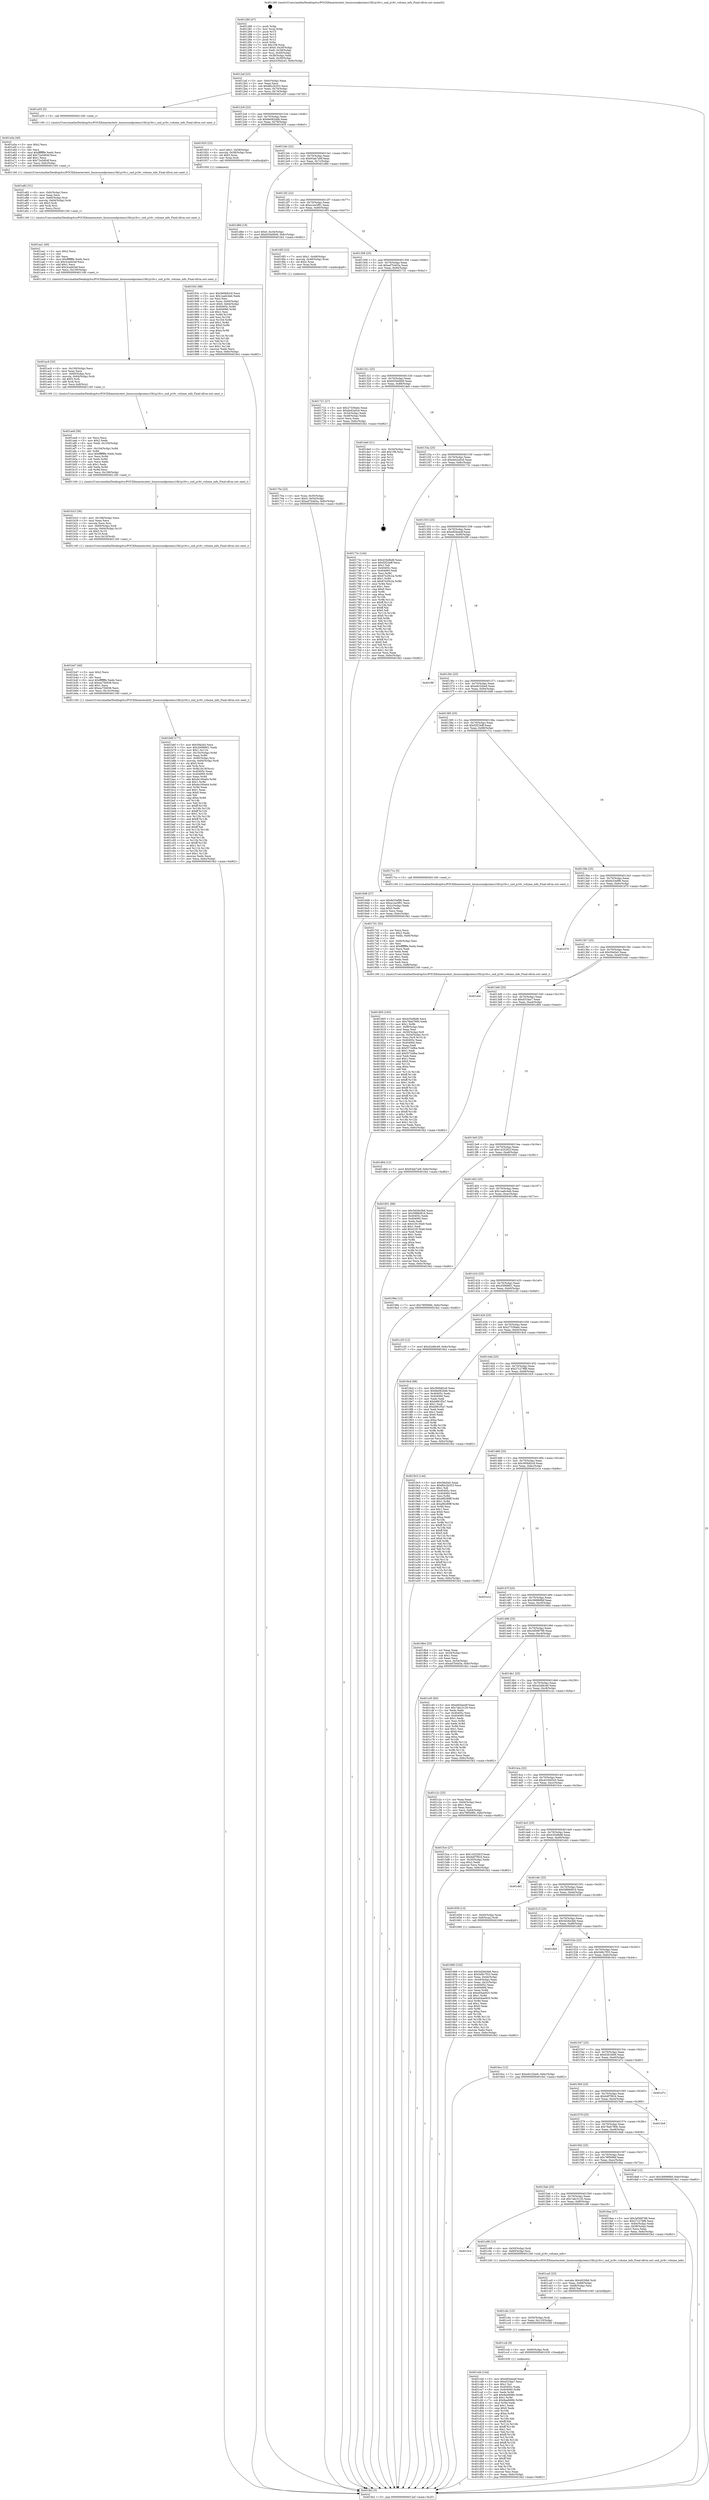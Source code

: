 digraph "0x401280" {
  label = "0x401280 (/mnt/c/Users/mathe/Desktop/tcc/POCII/binaries/extr_linuxsoundpciemu10k1p16v.c_snd_p16v_volume_info_Final-ollvm.out::main(0))"
  labelloc = "t"
  node[shape=record]

  Entry [label="",width=0.3,height=0.3,shape=circle,fillcolor=black,style=filled]
  "0x4012af" [label="{
     0x4012af [23]\l
     | [instrs]\l
     &nbsp;&nbsp;0x4012af \<+3\>: mov -0x6c(%rbp),%eax\l
     &nbsp;&nbsp;0x4012b2 \<+2\>: mov %eax,%ecx\l
     &nbsp;&nbsp;0x4012b4 \<+6\>: sub $0x80c2b353,%ecx\l
     &nbsp;&nbsp;0x4012ba \<+3\>: mov %eax,-0x70(%rbp)\l
     &nbsp;&nbsp;0x4012bd \<+3\>: mov %ecx,-0x74(%rbp)\l
     &nbsp;&nbsp;0x4012c0 \<+6\>: je 0000000000401a55 \<main+0x7d5\>\l
  }"]
  "0x401a55" [label="{
     0x401a55 [5]\l
     | [instrs]\l
     &nbsp;&nbsp;0x401a55 \<+5\>: call 0000000000401160 \<next_i\>\l
     | [calls]\l
     &nbsp;&nbsp;0x401160 \{1\} (/mnt/c/Users/mathe/Desktop/tcc/POCII/binaries/extr_linuxsoundpciemu10k1p16v.c_snd_p16v_volume_info_Final-ollvm.out::next_i)\l
  }"]
  "0x4012c6" [label="{
     0x4012c6 [22]\l
     | [instrs]\l
     &nbsp;&nbsp;0x4012c6 \<+5\>: jmp 00000000004012cb \<main+0x4b\>\l
     &nbsp;&nbsp;0x4012cb \<+3\>: mov -0x70(%rbp),%eax\l
     &nbsp;&nbsp;0x4012ce \<+5\>: sub $0x8e082ddb,%eax\l
     &nbsp;&nbsp;0x4012d3 \<+3\>: mov %eax,-0x78(%rbp)\l
     &nbsp;&nbsp;0x4012d6 \<+6\>: je 0000000000401925 \<main+0x6a5\>\l
  }"]
  Exit [label="",width=0.3,height=0.3,shape=circle,fillcolor=black,style=filled,peripheries=2]
  "0x401925" [label="{
     0x401925 [23]\l
     | [instrs]\l
     &nbsp;&nbsp;0x401925 \<+7\>: movl $0x1,-0x58(%rbp)\l
     &nbsp;&nbsp;0x40192c \<+4\>: movslq -0x58(%rbp),%rax\l
     &nbsp;&nbsp;0x401930 \<+4\>: shl $0x5,%rax\l
     &nbsp;&nbsp;0x401934 \<+3\>: mov %rax,%rdi\l
     &nbsp;&nbsp;0x401937 \<+5\>: call 0000000000401050 \<malloc@plt\>\l
     | [calls]\l
     &nbsp;&nbsp;0x401050 \{1\} (unknown)\l
  }"]
  "0x4012dc" [label="{
     0x4012dc [22]\l
     | [instrs]\l
     &nbsp;&nbsp;0x4012dc \<+5\>: jmp 00000000004012e1 \<main+0x61\>\l
     &nbsp;&nbsp;0x4012e1 \<+3\>: mov -0x70(%rbp),%eax\l
     &nbsp;&nbsp;0x4012e4 \<+5\>: sub $0x93ab7a0f,%eax\l
     &nbsp;&nbsp;0x4012e9 \<+3\>: mov %eax,-0x7c(%rbp)\l
     &nbsp;&nbsp;0x4012ec \<+6\>: je 0000000000401d8d \<main+0xb0d\>\l
  }"]
  "0x401cd4" [label="{
     0x401cd4 [144]\l
     | [instrs]\l
     &nbsp;&nbsp;0x401cd4 \<+5\>: mov $0xe82beedf,%eax\l
     &nbsp;&nbsp;0x401cd9 \<+5\>: mov $0xd31faa7,%esi\l
     &nbsp;&nbsp;0x401cde \<+2\>: mov $0x1,%cl\l
     &nbsp;&nbsp;0x401ce0 \<+7\>: mov 0x40405c,%edx\l
     &nbsp;&nbsp;0x401ce7 \<+8\>: mov 0x404060,%r8d\l
     &nbsp;&nbsp;0x401cef \<+3\>: mov %edx,%r9d\l
     &nbsp;&nbsp;0x401cf2 \<+7\>: add $0x8ee668fc,%r9d\l
     &nbsp;&nbsp;0x401cf9 \<+4\>: sub $0x1,%r9d\l
     &nbsp;&nbsp;0x401cfd \<+7\>: sub $0x8ee668fc,%r9d\l
     &nbsp;&nbsp;0x401d04 \<+4\>: imul %r9d,%edx\l
     &nbsp;&nbsp;0x401d08 \<+3\>: and $0x1,%edx\l
     &nbsp;&nbsp;0x401d0b \<+3\>: cmp $0x0,%edx\l
     &nbsp;&nbsp;0x401d0e \<+4\>: sete %r10b\l
     &nbsp;&nbsp;0x401d12 \<+4\>: cmp $0xa,%r8d\l
     &nbsp;&nbsp;0x401d16 \<+4\>: setl %r11b\l
     &nbsp;&nbsp;0x401d1a \<+3\>: mov %r10b,%bl\l
     &nbsp;&nbsp;0x401d1d \<+3\>: xor $0xff,%bl\l
     &nbsp;&nbsp;0x401d20 \<+3\>: mov %r11b,%r14b\l
     &nbsp;&nbsp;0x401d23 \<+4\>: xor $0xff,%r14b\l
     &nbsp;&nbsp;0x401d27 \<+3\>: xor $0x1,%cl\l
     &nbsp;&nbsp;0x401d2a \<+3\>: mov %bl,%r15b\l
     &nbsp;&nbsp;0x401d2d \<+4\>: and $0xff,%r15b\l
     &nbsp;&nbsp;0x401d31 \<+3\>: and %cl,%r10b\l
     &nbsp;&nbsp;0x401d34 \<+3\>: mov %r14b,%r12b\l
     &nbsp;&nbsp;0x401d37 \<+4\>: and $0xff,%r12b\l
     &nbsp;&nbsp;0x401d3b \<+3\>: and %cl,%r11b\l
     &nbsp;&nbsp;0x401d3e \<+3\>: or %r10b,%r15b\l
     &nbsp;&nbsp;0x401d41 \<+3\>: or %r11b,%r12b\l
     &nbsp;&nbsp;0x401d44 \<+3\>: xor %r12b,%r15b\l
     &nbsp;&nbsp;0x401d47 \<+3\>: or %r14b,%bl\l
     &nbsp;&nbsp;0x401d4a \<+3\>: xor $0xff,%bl\l
     &nbsp;&nbsp;0x401d4d \<+3\>: or $0x1,%cl\l
     &nbsp;&nbsp;0x401d50 \<+2\>: and %cl,%bl\l
     &nbsp;&nbsp;0x401d52 \<+3\>: or %bl,%r15b\l
     &nbsp;&nbsp;0x401d55 \<+4\>: test $0x1,%r15b\l
     &nbsp;&nbsp;0x401d59 \<+3\>: cmovne %esi,%eax\l
     &nbsp;&nbsp;0x401d5c \<+3\>: mov %eax,-0x6c(%rbp)\l
     &nbsp;&nbsp;0x401d5f \<+5\>: jmp 0000000000401fe2 \<main+0xd62\>\l
  }"]
  "0x401d8d" [label="{
     0x401d8d [19]\l
     | [instrs]\l
     &nbsp;&nbsp;0x401d8d \<+7\>: movl $0x0,-0x34(%rbp)\l
     &nbsp;&nbsp;0x401d94 \<+7\>: movl $0xb55b0849,-0x6c(%rbp)\l
     &nbsp;&nbsp;0x401d9b \<+5\>: jmp 0000000000401fe2 \<main+0xd62\>\l
  }"]
  "0x4012f2" [label="{
     0x4012f2 [22]\l
     | [instrs]\l
     &nbsp;&nbsp;0x4012f2 \<+5\>: jmp 00000000004012f7 \<main+0x77\>\l
     &nbsp;&nbsp;0x4012f7 \<+3\>: mov -0x70(%rbp),%eax\l
     &nbsp;&nbsp;0x4012fa \<+5\>: sub $0xa1ee3f91,%eax\l
     &nbsp;&nbsp;0x4012ff \<+3\>: mov %eax,-0x80(%rbp)\l
     &nbsp;&nbsp;0x401302 \<+6\>: je 00000000004016f3 \<main+0x473\>\l
  }"]
  "0x401ccb" [label="{
     0x401ccb [9]\l
     | [instrs]\l
     &nbsp;&nbsp;0x401ccb \<+4\>: mov -0x60(%rbp),%rdi\l
     &nbsp;&nbsp;0x401ccf \<+5\>: call 0000000000401030 \<free@plt\>\l
     | [calls]\l
     &nbsp;&nbsp;0x401030 \{1\} (unknown)\l
  }"]
  "0x4016f3" [label="{
     0x4016f3 [23]\l
     | [instrs]\l
     &nbsp;&nbsp;0x4016f3 \<+7\>: movl $0x1,-0x48(%rbp)\l
     &nbsp;&nbsp;0x4016fa \<+4\>: movslq -0x48(%rbp),%rax\l
     &nbsp;&nbsp;0x4016fe \<+4\>: shl $0x2,%rax\l
     &nbsp;&nbsp;0x401702 \<+3\>: mov %rax,%rdi\l
     &nbsp;&nbsp;0x401705 \<+5\>: call 0000000000401050 \<malloc@plt\>\l
     | [calls]\l
     &nbsp;&nbsp;0x401050 \{1\} (unknown)\l
  }"]
  "0x401308" [label="{
     0x401308 [25]\l
     | [instrs]\l
     &nbsp;&nbsp;0x401308 \<+5\>: jmp 000000000040130d \<main+0x8d\>\l
     &nbsp;&nbsp;0x40130d \<+3\>: mov -0x70(%rbp),%eax\l
     &nbsp;&nbsp;0x401310 \<+5\>: sub $0xad7b4d3a,%eax\l
     &nbsp;&nbsp;0x401315 \<+6\>: mov %eax,-0x84(%rbp)\l
     &nbsp;&nbsp;0x40131b \<+6\>: je 0000000000401721 \<main+0x4a1\>\l
  }"]
  "0x401cbc" [label="{
     0x401cbc [15]\l
     | [instrs]\l
     &nbsp;&nbsp;0x401cbc \<+4\>: mov -0x50(%rbp),%rdi\l
     &nbsp;&nbsp;0x401cc0 \<+6\>: mov %eax,-0x110(%rbp)\l
     &nbsp;&nbsp;0x401cc6 \<+5\>: call 0000000000401030 \<free@plt\>\l
     | [calls]\l
     &nbsp;&nbsp;0x401030 \{1\} (unknown)\l
  }"]
  "0x401721" [label="{
     0x401721 [27]\l
     | [instrs]\l
     &nbsp;&nbsp;0x401721 \<+5\>: mov $0x27339adc,%eax\l
     &nbsp;&nbsp;0x401726 \<+5\>: mov $0xde42a0c6,%ecx\l
     &nbsp;&nbsp;0x40172b \<+3\>: mov -0x54(%rbp),%edx\l
     &nbsp;&nbsp;0x40172e \<+3\>: cmp -0x48(%rbp),%edx\l
     &nbsp;&nbsp;0x401731 \<+3\>: cmovl %ecx,%eax\l
     &nbsp;&nbsp;0x401734 \<+3\>: mov %eax,-0x6c(%rbp)\l
     &nbsp;&nbsp;0x401737 \<+5\>: jmp 0000000000401fe2 \<main+0xd62\>\l
  }"]
  "0x401321" [label="{
     0x401321 [25]\l
     | [instrs]\l
     &nbsp;&nbsp;0x401321 \<+5\>: jmp 0000000000401326 \<main+0xa6\>\l
     &nbsp;&nbsp;0x401326 \<+3\>: mov -0x70(%rbp),%eax\l
     &nbsp;&nbsp;0x401329 \<+5\>: sub $0xb55b0849,%eax\l
     &nbsp;&nbsp;0x40132e \<+6\>: mov %eax,-0x88(%rbp)\l
     &nbsp;&nbsp;0x401334 \<+6\>: je 0000000000401da0 \<main+0xb20\>\l
  }"]
  "0x401ca5" [label="{
     0x401ca5 [23]\l
     | [instrs]\l
     &nbsp;&nbsp;0x401ca5 \<+10\>: movabs $0x4020b6,%rdi\l
     &nbsp;&nbsp;0x401caf \<+3\>: mov %eax,-0x68(%rbp)\l
     &nbsp;&nbsp;0x401cb2 \<+3\>: mov -0x68(%rbp),%esi\l
     &nbsp;&nbsp;0x401cb5 \<+2\>: mov $0x0,%al\l
     &nbsp;&nbsp;0x401cb7 \<+5\>: call 0000000000401040 \<printf@plt\>\l
     | [calls]\l
     &nbsp;&nbsp;0x401040 \{1\} (unknown)\l
  }"]
  "0x401da0" [label="{
     0x401da0 [21]\l
     | [instrs]\l
     &nbsp;&nbsp;0x401da0 \<+3\>: mov -0x34(%rbp),%eax\l
     &nbsp;&nbsp;0x401da3 \<+7\>: add $0x108,%rsp\l
     &nbsp;&nbsp;0x401daa \<+1\>: pop %rbx\l
     &nbsp;&nbsp;0x401dab \<+2\>: pop %r12\l
     &nbsp;&nbsp;0x401dad \<+2\>: pop %r13\l
     &nbsp;&nbsp;0x401daf \<+2\>: pop %r14\l
     &nbsp;&nbsp;0x401db1 \<+2\>: pop %r15\l
     &nbsp;&nbsp;0x401db3 \<+1\>: pop %rbp\l
     &nbsp;&nbsp;0x401db4 \<+1\>: ret\l
  }"]
  "0x40133a" [label="{
     0x40133a [25]\l
     | [instrs]\l
     &nbsp;&nbsp;0x40133a \<+5\>: jmp 000000000040133f \<main+0xbf\>\l
     &nbsp;&nbsp;0x40133f \<+3\>: mov -0x70(%rbp),%eax\l
     &nbsp;&nbsp;0x401342 \<+5\>: sub $0xde42a0c6,%eax\l
     &nbsp;&nbsp;0x401347 \<+6\>: mov %eax,-0x8c(%rbp)\l
     &nbsp;&nbsp;0x40134d \<+6\>: je 000000000040173c \<main+0x4bc\>\l
  }"]
  "0x4015c4" [label="{
     0x4015c4\l
  }", style=dashed]
  "0x40173c" [label="{
     0x40173c [144]\l
     | [instrs]\l
     &nbsp;&nbsp;0x40173c \<+5\>: mov $0x435efbd8,%eax\l
     &nbsp;&nbsp;0x401741 \<+5\>: mov $0xf2f23eff,%ecx\l
     &nbsp;&nbsp;0x401746 \<+2\>: mov $0x1,%dl\l
     &nbsp;&nbsp;0x401748 \<+7\>: mov 0x40405c,%esi\l
     &nbsp;&nbsp;0x40174f \<+7\>: mov 0x404060,%edi\l
     &nbsp;&nbsp;0x401756 \<+3\>: mov %esi,%r8d\l
     &nbsp;&nbsp;0x401759 \<+7\>: add $0x67e29c2a,%r8d\l
     &nbsp;&nbsp;0x401760 \<+4\>: sub $0x1,%r8d\l
     &nbsp;&nbsp;0x401764 \<+7\>: sub $0x67e29c2a,%r8d\l
     &nbsp;&nbsp;0x40176b \<+4\>: imul %r8d,%esi\l
     &nbsp;&nbsp;0x40176f \<+3\>: and $0x1,%esi\l
     &nbsp;&nbsp;0x401772 \<+3\>: cmp $0x0,%esi\l
     &nbsp;&nbsp;0x401775 \<+4\>: sete %r9b\l
     &nbsp;&nbsp;0x401779 \<+3\>: cmp $0xa,%edi\l
     &nbsp;&nbsp;0x40177c \<+4\>: setl %r10b\l
     &nbsp;&nbsp;0x401780 \<+3\>: mov %r9b,%r11b\l
     &nbsp;&nbsp;0x401783 \<+4\>: xor $0xff,%r11b\l
     &nbsp;&nbsp;0x401787 \<+3\>: mov %r10b,%bl\l
     &nbsp;&nbsp;0x40178a \<+3\>: xor $0xff,%bl\l
     &nbsp;&nbsp;0x40178d \<+3\>: xor $0x0,%dl\l
     &nbsp;&nbsp;0x401790 \<+3\>: mov %r11b,%r14b\l
     &nbsp;&nbsp;0x401793 \<+4\>: and $0x0,%r14b\l
     &nbsp;&nbsp;0x401797 \<+3\>: and %dl,%r9b\l
     &nbsp;&nbsp;0x40179a \<+3\>: mov %bl,%r15b\l
     &nbsp;&nbsp;0x40179d \<+4\>: and $0x0,%r15b\l
     &nbsp;&nbsp;0x4017a1 \<+3\>: and %dl,%r10b\l
     &nbsp;&nbsp;0x4017a4 \<+3\>: or %r9b,%r14b\l
     &nbsp;&nbsp;0x4017a7 \<+3\>: or %r10b,%r15b\l
     &nbsp;&nbsp;0x4017aa \<+3\>: xor %r15b,%r14b\l
     &nbsp;&nbsp;0x4017ad \<+3\>: or %bl,%r11b\l
     &nbsp;&nbsp;0x4017b0 \<+4\>: xor $0xff,%r11b\l
     &nbsp;&nbsp;0x4017b4 \<+3\>: or $0x0,%dl\l
     &nbsp;&nbsp;0x4017b7 \<+3\>: and %dl,%r11b\l
     &nbsp;&nbsp;0x4017ba \<+3\>: or %r11b,%r14b\l
     &nbsp;&nbsp;0x4017bd \<+4\>: test $0x1,%r14b\l
     &nbsp;&nbsp;0x4017c1 \<+3\>: cmovne %ecx,%eax\l
     &nbsp;&nbsp;0x4017c4 \<+3\>: mov %eax,-0x6c(%rbp)\l
     &nbsp;&nbsp;0x4017c7 \<+5\>: jmp 0000000000401fe2 \<main+0xd62\>\l
  }"]
  "0x401353" [label="{
     0x401353 [25]\l
     | [instrs]\l
     &nbsp;&nbsp;0x401353 \<+5\>: jmp 0000000000401358 \<main+0xd8\>\l
     &nbsp;&nbsp;0x401358 \<+3\>: mov -0x70(%rbp),%eax\l
     &nbsp;&nbsp;0x40135b \<+5\>: sub $0xe82beedf,%eax\l
     &nbsp;&nbsp;0x401360 \<+6\>: mov %eax,-0x90(%rbp)\l
     &nbsp;&nbsp;0x401366 \<+6\>: je 0000000000401f9f \<main+0xd1f\>\l
  }"]
  "0x401c98" [label="{
     0x401c98 [13]\l
     | [instrs]\l
     &nbsp;&nbsp;0x401c98 \<+4\>: mov -0x50(%rbp),%rdi\l
     &nbsp;&nbsp;0x401c9c \<+4\>: mov -0x60(%rbp),%rsi\l
     &nbsp;&nbsp;0x401ca0 \<+5\>: call 0000000000401240 \<snd_p16v_volume_info\>\l
     | [calls]\l
     &nbsp;&nbsp;0x401240 \{1\} (/mnt/c/Users/mathe/Desktop/tcc/POCII/binaries/extr_linuxsoundpciemu10k1p16v.c_snd_p16v_volume_info_Final-ollvm.out::snd_p16v_volume_info)\l
  }"]
  "0x401f9f" [label="{
     0x401f9f\l
  }", style=dashed]
  "0x40136c" [label="{
     0x40136c [25]\l
     | [instrs]\l
     &nbsp;&nbsp;0x40136c \<+5\>: jmp 0000000000401371 \<main+0xf1\>\l
     &nbsp;&nbsp;0x401371 \<+3\>: mov -0x70(%rbp),%eax\l
     &nbsp;&nbsp;0x401374 \<+5\>: sub $0xe9c32be9,%eax\l
     &nbsp;&nbsp;0x401379 \<+6\>: mov %eax,-0x94(%rbp)\l
     &nbsp;&nbsp;0x40137f \<+6\>: je 00000000004016d8 \<main+0x458\>\l
  }"]
  "0x401b6f" [label="{
     0x401b6f [177]\l
     | [instrs]\l
     &nbsp;&nbsp;0x401b6f \<+5\>: mov $0x59a5a5,%ecx\l
     &nbsp;&nbsp;0x401b74 \<+5\>: mov $0x200fd901,%edx\l
     &nbsp;&nbsp;0x401b79 \<+3\>: mov $0x1,%r11b\l
     &nbsp;&nbsp;0x401b7c \<+7\>: mov -0x10c(%rbp),%r8d\l
     &nbsp;&nbsp;0x401b83 \<+4\>: imul %eax,%r8d\l
     &nbsp;&nbsp;0x401b87 \<+4\>: mov -0x60(%rbp),%rsi\l
     &nbsp;&nbsp;0x401b8b \<+4\>: movslq -0x64(%rbp),%rdi\l
     &nbsp;&nbsp;0x401b8f \<+4\>: shl $0x5,%rdi\l
     &nbsp;&nbsp;0x401b93 \<+3\>: add %rdi,%rsi\l
     &nbsp;&nbsp;0x401b96 \<+4\>: mov %r8d,0x18(%rsi)\l
     &nbsp;&nbsp;0x401b9a \<+7\>: mov 0x40405c,%eax\l
     &nbsp;&nbsp;0x401ba1 \<+8\>: mov 0x404060,%r8d\l
     &nbsp;&nbsp;0x401ba9 \<+3\>: mov %eax,%r9d\l
     &nbsp;&nbsp;0x401bac \<+7\>: add $0xde160a64,%r9d\l
     &nbsp;&nbsp;0x401bb3 \<+4\>: sub $0x1,%r9d\l
     &nbsp;&nbsp;0x401bb7 \<+7\>: sub $0xde160a64,%r9d\l
     &nbsp;&nbsp;0x401bbe \<+4\>: imul %r9d,%eax\l
     &nbsp;&nbsp;0x401bc2 \<+3\>: and $0x1,%eax\l
     &nbsp;&nbsp;0x401bc5 \<+3\>: cmp $0x0,%eax\l
     &nbsp;&nbsp;0x401bc8 \<+3\>: sete %bl\l
     &nbsp;&nbsp;0x401bcb \<+4\>: cmp $0xa,%r8d\l
     &nbsp;&nbsp;0x401bcf \<+4\>: setl %r14b\l
     &nbsp;&nbsp;0x401bd3 \<+3\>: mov %bl,%r15b\l
     &nbsp;&nbsp;0x401bd6 \<+4\>: xor $0xff,%r15b\l
     &nbsp;&nbsp;0x401bda \<+3\>: mov %r14b,%r12b\l
     &nbsp;&nbsp;0x401bdd \<+4\>: xor $0xff,%r12b\l
     &nbsp;&nbsp;0x401be1 \<+4\>: xor $0x1,%r11b\l
     &nbsp;&nbsp;0x401be5 \<+3\>: mov %r15b,%r13b\l
     &nbsp;&nbsp;0x401be8 \<+4\>: and $0xff,%r13b\l
     &nbsp;&nbsp;0x401bec \<+3\>: and %r11b,%bl\l
     &nbsp;&nbsp;0x401bef \<+3\>: mov %r12b,%al\l
     &nbsp;&nbsp;0x401bf2 \<+2\>: and $0xff,%al\l
     &nbsp;&nbsp;0x401bf4 \<+3\>: and %r11b,%r14b\l
     &nbsp;&nbsp;0x401bf7 \<+3\>: or %bl,%r13b\l
     &nbsp;&nbsp;0x401bfa \<+3\>: or %r14b,%al\l
     &nbsp;&nbsp;0x401bfd \<+3\>: xor %al,%r13b\l
     &nbsp;&nbsp;0x401c00 \<+3\>: or %r12b,%r15b\l
     &nbsp;&nbsp;0x401c03 \<+4\>: xor $0xff,%r15b\l
     &nbsp;&nbsp;0x401c07 \<+4\>: or $0x1,%r11b\l
     &nbsp;&nbsp;0x401c0b \<+3\>: and %r11b,%r15b\l
     &nbsp;&nbsp;0x401c0e \<+3\>: or %r15b,%r13b\l
     &nbsp;&nbsp;0x401c11 \<+4\>: test $0x1,%r13b\l
     &nbsp;&nbsp;0x401c15 \<+3\>: cmovne %edx,%ecx\l
     &nbsp;&nbsp;0x401c18 \<+3\>: mov %ecx,-0x6c(%rbp)\l
     &nbsp;&nbsp;0x401c1b \<+5\>: jmp 0000000000401fe2 \<main+0xd62\>\l
  }"]
  "0x4016d8" [label="{
     0x4016d8 [27]\l
     | [instrs]\l
     &nbsp;&nbsp;0x4016d8 \<+5\>: mov $0xfe33ef96,%eax\l
     &nbsp;&nbsp;0x4016dd \<+5\>: mov $0xa1ee3f91,%ecx\l
     &nbsp;&nbsp;0x4016e2 \<+3\>: mov -0x2c(%rbp),%edx\l
     &nbsp;&nbsp;0x4016e5 \<+3\>: cmp $0x0,%edx\l
     &nbsp;&nbsp;0x4016e8 \<+3\>: cmove %ecx,%eax\l
     &nbsp;&nbsp;0x4016eb \<+3\>: mov %eax,-0x6c(%rbp)\l
     &nbsp;&nbsp;0x4016ee \<+5\>: jmp 0000000000401fe2 \<main+0xd62\>\l
  }"]
  "0x401385" [label="{
     0x401385 [25]\l
     | [instrs]\l
     &nbsp;&nbsp;0x401385 \<+5\>: jmp 000000000040138a \<main+0x10a\>\l
     &nbsp;&nbsp;0x40138a \<+3\>: mov -0x70(%rbp),%eax\l
     &nbsp;&nbsp;0x40138d \<+5\>: sub $0xf2f23eff,%eax\l
     &nbsp;&nbsp;0x401392 \<+6\>: mov %eax,-0x98(%rbp)\l
     &nbsp;&nbsp;0x401398 \<+6\>: je 00000000004017cc \<main+0x54c\>\l
  }"]
  "0x401b47" [label="{
     0x401b47 [40]\l
     | [instrs]\l
     &nbsp;&nbsp;0x401b47 \<+5\>: mov $0x2,%ecx\l
     &nbsp;&nbsp;0x401b4c \<+1\>: cltd\l
     &nbsp;&nbsp;0x401b4d \<+2\>: idiv %ecx\l
     &nbsp;&nbsp;0x401b4f \<+6\>: imul $0xfffffffe,%edx,%ecx\l
     &nbsp;&nbsp;0x401b55 \<+6\>: sub $0xea75b938,%ecx\l
     &nbsp;&nbsp;0x401b5b \<+3\>: add $0x1,%ecx\l
     &nbsp;&nbsp;0x401b5e \<+6\>: add $0xea75b938,%ecx\l
     &nbsp;&nbsp;0x401b64 \<+6\>: mov %ecx,-0x10c(%rbp)\l
     &nbsp;&nbsp;0x401b6a \<+5\>: call 0000000000401160 \<next_i\>\l
     | [calls]\l
     &nbsp;&nbsp;0x401160 \{1\} (/mnt/c/Users/mathe/Desktop/tcc/POCII/binaries/extr_linuxsoundpciemu10k1p16v.c_snd_p16v_volume_info_Final-ollvm.out::next_i)\l
  }"]
  "0x4017cc" [label="{
     0x4017cc [5]\l
     | [instrs]\l
     &nbsp;&nbsp;0x4017cc \<+5\>: call 0000000000401160 \<next_i\>\l
     | [calls]\l
     &nbsp;&nbsp;0x401160 \{1\} (/mnt/c/Users/mathe/Desktop/tcc/POCII/binaries/extr_linuxsoundpciemu10k1p16v.c_snd_p16v_volume_info_Final-ollvm.out::next_i)\l
  }"]
  "0x40139e" [label="{
     0x40139e [25]\l
     | [instrs]\l
     &nbsp;&nbsp;0x40139e \<+5\>: jmp 00000000004013a3 \<main+0x123\>\l
     &nbsp;&nbsp;0x4013a3 \<+3\>: mov -0x70(%rbp),%eax\l
     &nbsp;&nbsp;0x4013a6 \<+5\>: sub $0xfe33ef96,%eax\l
     &nbsp;&nbsp;0x4013ab \<+6\>: mov %eax,-0x9c(%rbp)\l
     &nbsp;&nbsp;0x4013b1 \<+6\>: je 0000000000401d70 \<main+0xaf0\>\l
  }"]
  "0x401b23" [label="{
     0x401b23 [36]\l
     | [instrs]\l
     &nbsp;&nbsp;0x401b23 \<+6\>: mov -0x108(%rbp),%ecx\l
     &nbsp;&nbsp;0x401b29 \<+3\>: imul %eax,%ecx\l
     &nbsp;&nbsp;0x401b2c \<+3\>: movslq %ecx,%rsi\l
     &nbsp;&nbsp;0x401b2f \<+4\>: mov -0x60(%rbp),%rdi\l
     &nbsp;&nbsp;0x401b33 \<+4\>: movslq -0x64(%rbp),%r10\l
     &nbsp;&nbsp;0x401b37 \<+4\>: shl $0x5,%r10\l
     &nbsp;&nbsp;0x401b3b \<+3\>: add %r10,%rdi\l
     &nbsp;&nbsp;0x401b3e \<+4\>: mov %rsi,0x10(%rdi)\l
     &nbsp;&nbsp;0x401b42 \<+5\>: call 0000000000401160 \<next_i\>\l
     | [calls]\l
     &nbsp;&nbsp;0x401160 \{1\} (/mnt/c/Users/mathe/Desktop/tcc/POCII/binaries/extr_linuxsoundpciemu10k1p16v.c_snd_p16v_volume_info_Final-ollvm.out::next_i)\l
  }"]
  "0x401d70" [label="{
     0x401d70\l
  }", style=dashed]
  "0x4013b7" [label="{
     0x4013b7 [25]\l
     | [instrs]\l
     &nbsp;&nbsp;0x4013b7 \<+5\>: jmp 00000000004013bc \<main+0x13c\>\l
     &nbsp;&nbsp;0x4013bc \<+3\>: mov -0x70(%rbp),%eax\l
     &nbsp;&nbsp;0x4013bf \<+5\>: sub $0x59a5a5,%eax\l
     &nbsp;&nbsp;0x4013c4 \<+6\>: mov %eax,-0xa0(%rbp)\l
     &nbsp;&nbsp;0x4013ca \<+6\>: je 0000000000401e4c \<main+0xbcc\>\l
  }"]
  "0x401ae9" [label="{
     0x401ae9 [58]\l
     | [instrs]\l
     &nbsp;&nbsp;0x401ae9 \<+2\>: xor %ecx,%ecx\l
     &nbsp;&nbsp;0x401aeb \<+5\>: mov $0x2,%edx\l
     &nbsp;&nbsp;0x401af0 \<+6\>: mov %edx,-0x104(%rbp)\l
     &nbsp;&nbsp;0x401af6 \<+1\>: cltd\l
     &nbsp;&nbsp;0x401af7 \<+7\>: mov -0x104(%rbp),%r8d\l
     &nbsp;&nbsp;0x401afe \<+3\>: idiv %r8d\l
     &nbsp;&nbsp;0x401b01 \<+6\>: imul $0xfffffffe,%edx,%edx\l
     &nbsp;&nbsp;0x401b07 \<+3\>: mov %ecx,%r9d\l
     &nbsp;&nbsp;0x401b0a \<+3\>: sub %edx,%r9d\l
     &nbsp;&nbsp;0x401b0d \<+2\>: mov %ecx,%edx\l
     &nbsp;&nbsp;0x401b0f \<+3\>: sub $0x1,%edx\l
     &nbsp;&nbsp;0x401b12 \<+3\>: add %edx,%r9d\l
     &nbsp;&nbsp;0x401b15 \<+3\>: sub %r9d,%ecx\l
     &nbsp;&nbsp;0x401b18 \<+6\>: mov %ecx,-0x108(%rbp)\l
     &nbsp;&nbsp;0x401b1e \<+5\>: call 0000000000401160 \<next_i\>\l
     | [calls]\l
     &nbsp;&nbsp;0x401160 \{1\} (/mnt/c/Users/mathe/Desktop/tcc/POCII/binaries/extr_linuxsoundpciemu10k1p16v.c_snd_p16v_volume_info_Final-ollvm.out::next_i)\l
  }"]
  "0x401e4c" [label="{
     0x401e4c\l
  }", style=dashed]
  "0x4013d0" [label="{
     0x4013d0 [25]\l
     | [instrs]\l
     &nbsp;&nbsp;0x4013d0 \<+5\>: jmp 00000000004013d5 \<main+0x155\>\l
     &nbsp;&nbsp;0x4013d5 \<+3\>: mov -0x70(%rbp),%eax\l
     &nbsp;&nbsp;0x4013d8 \<+5\>: sub $0xd31faa7,%eax\l
     &nbsp;&nbsp;0x4013dd \<+6\>: mov %eax,-0xa4(%rbp)\l
     &nbsp;&nbsp;0x4013e3 \<+6\>: je 0000000000401d64 \<main+0xae4\>\l
  }"]
  "0x401ac9" [label="{
     0x401ac9 [32]\l
     | [instrs]\l
     &nbsp;&nbsp;0x401ac9 \<+6\>: mov -0x100(%rbp),%ecx\l
     &nbsp;&nbsp;0x401acf \<+3\>: imul %eax,%ecx\l
     &nbsp;&nbsp;0x401ad2 \<+4\>: mov -0x60(%rbp),%rsi\l
     &nbsp;&nbsp;0x401ad6 \<+4\>: movslq -0x64(%rbp),%rdi\l
     &nbsp;&nbsp;0x401ada \<+4\>: shl $0x5,%rdi\l
     &nbsp;&nbsp;0x401ade \<+3\>: add %rdi,%rsi\l
     &nbsp;&nbsp;0x401ae1 \<+3\>: mov %ecx,0x8(%rsi)\l
     &nbsp;&nbsp;0x401ae4 \<+5\>: call 0000000000401160 \<next_i\>\l
     | [calls]\l
     &nbsp;&nbsp;0x401160 \{1\} (/mnt/c/Users/mathe/Desktop/tcc/POCII/binaries/extr_linuxsoundpciemu10k1p16v.c_snd_p16v_volume_info_Final-ollvm.out::next_i)\l
  }"]
  "0x401d64" [label="{
     0x401d64 [12]\l
     | [instrs]\l
     &nbsp;&nbsp;0x401d64 \<+7\>: movl $0x93ab7a0f,-0x6c(%rbp)\l
     &nbsp;&nbsp;0x401d6b \<+5\>: jmp 0000000000401fe2 \<main+0xd62\>\l
  }"]
  "0x4013e9" [label="{
     0x4013e9 [25]\l
     | [instrs]\l
     &nbsp;&nbsp;0x4013e9 \<+5\>: jmp 00000000004013ee \<main+0x16e\>\l
     &nbsp;&nbsp;0x4013ee \<+3\>: mov -0x70(%rbp),%eax\l
     &nbsp;&nbsp;0x4013f1 \<+5\>: sub $0x1425281f,%eax\l
     &nbsp;&nbsp;0x4013f6 \<+6\>: mov %eax,-0xa8(%rbp)\l
     &nbsp;&nbsp;0x4013fc \<+6\>: je 0000000000401601 \<main+0x381\>\l
  }"]
  "0x401aa1" [label="{
     0x401aa1 [40]\l
     | [instrs]\l
     &nbsp;&nbsp;0x401aa1 \<+5\>: mov $0x2,%ecx\l
     &nbsp;&nbsp;0x401aa6 \<+1\>: cltd\l
     &nbsp;&nbsp;0x401aa7 \<+2\>: idiv %ecx\l
     &nbsp;&nbsp;0x401aa9 \<+6\>: imul $0xfffffffe,%edx,%ecx\l
     &nbsp;&nbsp;0x401aaf \<+6\>: sub $0x3cad43ef,%ecx\l
     &nbsp;&nbsp;0x401ab5 \<+3\>: add $0x1,%ecx\l
     &nbsp;&nbsp;0x401ab8 \<+6\>: add $0x3cad43ef,%ecx\l
     &nbsp;&nbsp;0x401abe \<+6\>: mov %ecx,-0x100(%rbp)\l
     &nbsp;&nbsp;0x401ac4 \<+5\>: call 0000000000401160 \<next_i\>\l
     | [calls]\l
     &nbsp;&nbsp;0x401160 \{1\} (/mnt/c/Users/mathe/Desktop/tcc/POCII/binaries/extr_linuxsoundpciemu10k1p16v.c_snd_p16v_volume_info_Final-ollvm.out::next_i)\l
  }"]
  "0x401601" [label="{
     0x401601 [88]\l
     | [instrs]\l
     &nbsp;&nbsp;0x401601 \<+5\>: mov $0x5d26e3b6,%eax\l
     &nbsp;&nbsp;0x401606 \<+5\>: mov $0x5888d916,%ecx\l
     &nbsp;&nbsp;0x40160b \<+7\>: mov 0x40405c,%edx\l
     &nbsp;&nbsp;0x401612 \<+7\>: mov 0x404060,%esi\l
     &nbsp;&nbsp;0x401619 \<+2\>: mov %edx,%edi\l
     &nbsp;&nbsp;0x40161b \<+6\>: sub $0x418130a9,%edi\l
     &nbsp;&nbsp;0x401621 \<+3\>: sub $0x1,%edi\l
     &nbsp;&nbsp;0x401624 \<+6\>: add $0x418130a9,%edi\l
     &nbsp;&nbsp;0x40162a \<+3\>: imul %edi,%edx\l
     &nbsp;&nbsp;0x40162d \<+3\>: and $0x1,%edx\l
     &nbsp;&nbsp;0x401630 \<+3\>: cmp $0x0,%edx\l
     &nbsp;&nbsp;0x401633 \<+4\>: sete %r8b\l
     &nbsp;&nbsp;0x401637 \<+3\>: cmp $0xa,%esi\l
     &nbsp;&nbsp;0x40163a \<+4\>: setl %r9b\l
     &nbsp;&nbsp;0x40163e \<+3\>: mov %r8b,%r10b\l
     &nbsp;&nbsp;0x401641 \<+3\>: and %r9b,%r10b\l
     &nbsp;&nbsp;0x401644 \<+3\>: xor %r9b,%r8b\l
     &nbsp;&nbsp;0x401647 \<+3\>: or %r8b,%r10b\l
     &nbsp;&nbsp;0x40164a \<+4\>: test $0x1,%r10b\l
     &nbsp;&nbsp;0x40164e \<+3\>: cmovne %ecx,%eax\l
     &nbsp;&nbsp;0x401651 \<+3\>: mov %eax,-0x6c(%rbp)\l
     &nbsp;&nbsp;0x401654 \<+5\>: jmp 0000000000401fe2 \<main+0xd62\>\l
  }"]
  "0x401402" [label="{
     0x401402 [25]\l
     | [instrs]\l
     &nbsp;&nbsp;0x401402 \<+5\>: jmp 0000000000401407 \<main+0x187\>\l
     &nbsp;&nbsp;0x401407 \<+3\>: mov -0x70(%rbp),%eax\l
     &nbsp;&nbsp;0x40140a \<+5\>: sub $0x1aa6c4eb,%eax\l
     &nbsp;&nbsp;0x40140f \<+6\>: mov %eax,-0xac(%rbp)\l
     &nbsp;&nbsp;0x401415 \<+6\>: je 000000000040199e \<main+0x71e\>\l
  }"]
  "0x401a82" [label="{
     0x401a82 [31]\l
     | [instrs]\l
     &nbsp;&nbsp;0x401a82 \<+6\>: mov -0xfc(%rbp),%ecx\l
     &nbsp;&nbsp;0x401a88 \<+3\>: imul %eax,%ecx\l
     &nbsp;&nbsp;0x401a8b \<+4\>: mov -0x60(%rbp),%rsi\l
     &nbsp;&nbsp;0x401a8f \<+4\>: movslq -0x64(%rbp),%rdi\l
     &nbsp;&nbsp;0x401a93 \<+4\>: shl $0x5,%rdi\l
     &nbsp;&nbsp;0x401a97 \<+3\>: add %rdi,%rsi\l
     &nbsp;&nbsp;0x401a9a \<+2\>: mov %ecx,(%rsi)\l
     &nbsp;&nbsp;0x401a9c \<+5\>: call 0000000000401160 \<next_i\>\l
     | [calls]\l
     &nbsp;&nbsp;0x401160 \{1\} (/mnt/c/Users/mathe/Desktop/tcc/POCII/binaries/extr_linuxsoundpciemu10k1p16v.c_snd_p16v_volume_info_Final-ollvm.out::next_i)\l
  }"]
  "0x40199e" [label="{
     0x40199e [12]\l
     | [instrs]\l
     &nbsp;&nbsp;0x40199e \<+7\>: movl $0x78f569fd,-0x6c(%rbp)\l
     &nbsp;&nbsp;0x4019a5 \<+5\>: jmp 0000000000401fe2 \<main+0xd62\>\l
  }"]
  "0x40141b" [label="{
     0x40141b [25]\l
     | [instrs]\l
     &nbsp;&nbsp;0x40141b \<+5\>: jmp 0000000000401420 \<main+0x1a0\>\l
     &nbsp;&nbsp;0x401420 \<+3\>: mov -0x70(%rbp),%eax\l
     &nbsp;&nbsp;0x401423 \<+5\>: sub $0x200fd901,%eax\l
     &nbsp;&nbsp;0x401428 \<+6\>: mov %eax,-0xb0(%rbp)\l
     &nbsp;&nbsp;0x40142e \<+6\>: je 0000000000401c20 \<main+0x9a0\>\l
  }"]
  "0x401a5a" [label="{
     0x401a5a [40]\l
     | [instrs]\l
     &nbsp;&nbsp;0x401a5a \<+5\>: mov $0x2,%ecx\l
     &nbsp;&nbsp;0x401a5f \<+1\>: cltd\l
     &nbsp;&nbsp;0x401a60 \<+2\>: idiv %ecx\l
     &nbsp;&nbsp;0x401a62 \<+6\>: imul $0xfffffffe,%edx,%ecx\l
     &nbsp;&nbsp;0x401a68 \<+6\>: add $0x72a3d04f,%ecx\l
     &nbsp;&nbsp;0x401a6e \<+3\>: add $0x1,%ecx\l
     &nbsp;&nbsp;0x401a71 \<+6\>: sub $0x72a3d04f,%ecx\l
     &nbsp;&nbsp;0x401a77 \<+6\>: mov %ecx,-0xfc(%rbp)\l
     &nbsp;&nbsp;0x401a7d \<+5\>: call 0000000000401160 \<next_i\>\l
     | [calls]\l
     &nbsp;&nbsp;0x401160 \{1\} (/mnt/c/Users/mathe/Desktop/tcc/POCII/binaries/extr_linuxsoundpciemu10k1p16v.c_snd_p16v_volume_info_Final-ollvm.out::next_i)\l
  }"]
  "0x401c20" [label="{
     0x401c20 [12]\l
     | [instrs]\l
     &nbsp;&nbsp;0x401c20 \<+7\>: movl $0x42efdc49,-0x6c(%rbp)\l
     &nbsp;&nbsp;0x401c27 \<+5\>: jmp 0000000000401fe2 \<main+0xd62\>\l
  }"]
  "0x401434" [label="{
     0x401434 [25]\l
     | [instrs]\l
     &nbsp;&nbsp;0x401434 \<+5\>: jmp 0000000000401439 \<main+0x1b9\>\l
     &nbsp;&nbsp;0x401439 \<+3\>: mov -0x70(%rbp),%eax\l
     &nbsp;&nbsp;0x40143c \<+5\>: sub $0x27339adc,%eax\l
     &nbsp;&nbsp;0x401441 \<+6\>: mov %eax,-0xb4(%rbp)\l
     &nbsp;&nbsp;0x401447 \<+6\>: je 00000000004018cd \<main+0x64d\>\l
  }"]
  "0x4015ab" [label="{
     0x4015ab [25]\l
     | [instrs]\l
     &nbsp;&nbsp;0x4015ab \<+5\>: jmp 00000000004015b0 \<main+0x330\>\l
     &nbsp;&nbsp;0x4015b0 \<+3\>: mov -0x70(%rbp),%eax\l
     &nbsp;&nbsp;0x4015b3 \<+5\>: sub $0x7abc3120,%eax\l
     &nbsp;&nbsp;0x4015b8 \<+6\>: mov %eax,-0xf0(%rbp)\l
     &nbsp;&nbsp;0x4015be \<+6\>: je 0000000000401c98 \<main+0xa18\>\l
  }"]
  "0x4018cd" [label="{
     0x4018cd [88]\l
     | [instrs]\l
     &nbsp;&nbsp;0x4018cd \<+5\>: mov $0x360b82c9,%eax\l
     &nbsp;&nbsp;0x4018d2 \<+5\>: mov $0x8e082ddb,%ecx\l
     &nbsp;&nbsp;0x4018d7 \<+7\>: mov 0x40405c,%edx\l
     &nbsp;&nbsp;0x4018de \<+7\>: mov 0x404060,%esi\l
     &nbsp;&nbsp;0x4018e5 \<+2\>: mov %edx,%edi\l
     &nbsp;&nbsp;0x4018e7 \<+6\>: add $0xb981f5a7,%edi\l
     &nbsp;&nbsp;0x4018ed \<+3\>: sub $0x1,%edi\l
     &nbsp;&nbsp;0x4018f0 \<+6\>: sub $0xb981f5a7,%edi\l
     &nbsp;&nbsp;0x4018f6 \<+3\>: imul %edi,%edx\l
     &nbsp;&nbsp;0x4018f9 \<+3\>: and $0x1,%edx\l
     &nbsp;&nbsp;0x4018fc \<+3\>: cmp $0x0,%edx\l
     &nbsp;&nbsp;0x4018ff \<+4\>: sete %r8b\l
     &nbsp;&nbsp;0x401903 \<+3\>: cmp $0xa,%esi\l
     &nbsp;&nbsp;0x401906 \<+4\>: setl %r9b\l
     &nbsp;&nbsp;0x40190a \<+3\>: mov %r8b,%r10b\l
     &nbsp;&nbsp;0x40190d \<+3\>: and %r9b,%r10b\l
     &nbsp;&nbsp;0x401910 \<+3\>: xor %r9b,%r8b\l
     &nbsp;&nbsp;0x401913 \<+3\>: or %r8b,%r10b\l
     &nbsp;&nbsp;0x401916 \<+4\>: test $0x1,%r10b\l
     &nbsp;&nbsp;0x40191a \<+3\>: cmovne %ecx,%eax\l
     &nbsp;&nbsp;0x40191d \<+3\>: mov %eax,-0x6c(%rbp)\l
     &nbsp;&nbsp;0x401920 \<+5\>: jmp 0000000000401fe2 \<main+0xd62\>\l
  }"]
  "0x40144d" [label="{
     0x40144d [25]\l
     | [instrs]\l
     &nbsp;&nbsp;0x40144d \<+5\>: jmp 0000000000401452 \<main+0x1d2\>\l
     &nbsp;&nbsp;0x401452 \<+3\>: mov -0x70(%rbp),%eax\l
     &nbsp;&nbsp;0x401455 \<+5\>: sub $0x27c278f8,%eax\l
     &nbsp;&nbsp;0x40145a \<+6\>: mov %eax,-0xb8(%rbp)\l
     &nbsp;&nbsp;0x401460 \<+6\>: je 00000000004019c5 \<main+0x745\>\l
  }"]
  "0x4019aa" [label="{
     0x4019aa [27]\l
     | [instrs]\l
     &nbsp;&nbsp;0x4019aa \<+5\>: mov $0x3d568788,%eax\l
     &nbsp;&nbsp;0x4019af \<+5\>: mov $0x27c278f8,%ecx\l
     &nbsp;&nbsp;0x4019b4 \<+3\>: mov -0x64(%rbp),%edx\l
     &nbsp;&nbsp;0x4019b7 \<+3\>: cmp -0x58(%rbp),%edx\l
     &nbsp;&nbsp;0x4019ba \<+3\>: cmovl %ecx,%eax\l
     &nbsp;&nbsp;0x4019bd \<+3\>: mov %eax,-0x6c(%rbp)\l
     &nbsp;&nbsp;0x4019c0 \<+5\>: jmp 0000000000401fe2 \<main+0xd62\>\l
  }"]
  "0x4019c5" [label="{
     0x4019c5 [144]\l
     | [instrs]\l
     &nbsp;&nbsp;0x4019c5 \<+5\>: mov $0x59a5a5,%eax\l
     &nbsp;&nbsp;0x4019ca \<+5\>: mov $0x80c2b353,%ecx\l
     &nbsp;&nbsp;0x4019cf \<+2\>: mov $0x1,%dl\l
     &nbsp;&nbsp;0x4019d1 \<+7\>: mov 0x40405c,%esi\l
     &nbsp;&nbsp;0x4019d8 \<+7\>: mov 0x404060,%edi\l
     &nbsp;&nbsp;0x4019df \<+3\>: mov %esi,%r8d\l
     &nbsp;&nbsp;0x4019e2 \<+7\>: add $0xef6289ff,%r8d\l
     &nbsp;&nbsp;0x4019e9 \<+4\>: sub $0x1,%r8d\l
     &nbsp;&nbsp;0x4019ed \<+7\>: sub $0xef6289ff,%r8d\l
     &nbsp;&nbsp;0x4019f4 \<+4\>: imul %r8d,%esi\l
     &nbsp;&nbsp;0x4019f8 \<+3\>: and $0x1,%esi\l
     &nbsp;&nbsp;0x4019fb \<+3\>: cmp $0x0,%esi\l
     &nbsp;&nbsp;0x4019fe \<+4\>: sete %r9b\l
     &nbsp;&nbsp;0x401a02 \<+3\>: cmp $0xa,%edi\l
     &nbsp;&nbsp;0x401a05 \<+4\>: setl %r10b\l
     &nbsp;&nbsp;0x401a09 \<+3\>: mov %r9b,%r11b\l
     &nbsp;&nbsp;0x401a0c \<+4\>: xor $0xff,%r11b\l
     &nbsp;&nbsp;0x401a10 \<+3\>: mov %r10b,%bl\l
     &nbsp;&nbsp;0x401a13 \<+3\>: xor $0xff,%bl\l
     &nbsp;&nbsp;0x401a16 \<+3\>: xor $0x0,%dl\l
     &nbsp;&nbsp;0x401a19 \<+3\>: mov %r11b,%r14b\l
     &nbsp;&nbsp;0x401a1c \<+4\>: and $0x0,%r14b\l
     &nbsp;&nbsp;0x401a20 \<+3\>: and %dl,%r9b\l
     &nbsp;&nbsp;0x401a23 \<+3\>: mov %bl,%r15b\l
     &nbsp;&nbsp;0x401a26 \<+4\>: and $0x0,%r15b\l
     &nbsp;&nbsp;0x401a2a \<+3\>: and %dl,%r10b\l
     &nbsp;&nbsp;0x401a2d \<+3\>: or %r9b,%r14b\l
     &nbsp;&nbsp;0x401a30 \<+3\>: or %r10b,%r15b\l
     &nbsp;&nbsp;0x401a33 \<+3\>: xor %r15b,%r14b\l
     &nbsp;&nbsp;0x401a36 \<+3\>: or %bl,%r11b\l
     &nbsp;&nbsp;0x401a39 \<+4\>: xor $0xff,%r11b\l
     &nbsp;&nbsp;0x401a3d \<+3\>: or $0x0,%dl\l
     &nbsp;&nbsp;0x401a40 \<+3\>: and %dl,%r11b\l
     &nbsp;&nbsp;0x401a43 \<+3\>: or %r11b,%r14b\l
     &nbsp;&nbsp;0x401a46 \<+4\>: test $0x1,%r14b\l
     &nbsp;&nbsp;0x401a4a \<+3\>: cmovne %ecx,%eax\l
     &nbsp;&nbsp;0x401a4d \<+3\>: mov %eax,-0x6c(%rbp)\l
     &nbsp;&nbsp;0x401a50 \<+5\>: jmp 0000000000401fe2 \<main+0xd62\>\l
  }"]
  "0x401466" [label="{
     0x401466 [25]\l
     | [instrs]\l
     &nbsp;&nbsp;0x401466 \<+5\>: jmp 000000000040146b \<main+0x1eb\>\l
     &nbsp;&nbsp;0x40146b \<+3\>: mov -0x70(%rbp),%eax\l
     &nbsp;&nbsp;0x40146e \<+5\>: sub $0x360b82c9,%eax\l
     &nbsp;&nbsp;0x401473 \<+6\>: mov %eax,-0xbc(%rbp)\l
     &nbsp;&nbsp;0x401479 \<+6\>: je 0000000000401e1e \<main+0xb9e\>\l
  }"]
  "0x40193c" [label="{
     0x40193c [98]\l
     | [instrs]\l
     &nbsp;&nbsp;0x40193c \<+5\>: mov $0x360b82c9,%ecx\l
     &nbsp;&nbsp;0x401941 \<+5\>: mov $0x1aa6c4eb,%edx\l
     &nbsp;&nbsp;0x401946 \<+2\>: xor %esi,%esi\l
     &nbsp;&nbsp;0x401948 \<+4\>: mov %rax,-0x60(%rbp)\l
     &nbsp;&nbsp;0x40194c \<+7\>: movl $0x0,-0x64(%rbp)\l
     &nbsp;&nbsp;0x401953 \<+8\>: mov 0x40405c,%r8d\l
     &nbsp;&nbsp;0x40195b \<+8\>: mov 0x404060,%r9d\l
     &nbsp;&nbsp;0x401963 \<+3\>: sub $0x1,%esi\l
     &nbsp;&nbsp;0x401966 \<+3\>: mov %r8d,%r10d\l
     &nbsp;&nbsp;0x401969 \<+3\>: add %esi,%r10d\l
     &nbsp;&nbsp;0x40196c \<+4\>: imul %r10d,%r8d\l
     &nbsp;&nbsp;0x401970 \<+4\>: and $0x1,%r8d\l
     &nbsp;&nbsp;0x401974 \<+4\>: cmp $0x0,%r8d\l
     &nbsp;&nbsp;0x401978 \<+4\>: sete %r11b\l
     &nbsp;&nbsp;0x40197c \<+4\>: cmp $0xa,%r9d\l
     &nbsp;&nbsp;0x401980 \<+3\>: setl %bl\l
     &nbsp;&nbsp;0x401983 \<+3\>: mov %r11b,%r14b\l
     &nbsp;&nbsp;0x401986 \<+3\>: and %bl,%r14b\l
     &nbsp;&nbsp;0x401989 \<+3\>: xor %bl,%r11b\l
     &nbsp;&nbsp;0x40198c \<+3\>: or %r11b,%r14b\l
     &nbsp;&nbsp;0x40198f \<+4\>: test $0x1,%r14b\l
     &nbsp;&nbsp;0x401993 \<+3\>: cmovne %edx,%ecx\l
     &nbsp;&nbsp;0x401996 \<+3\>: mov %ecx,-0x6c(%rbp)\l
     &nbsp;&nbsp;0x401999 \<+5\>: jmp 0000000000401fe2 \<main+0xd62\>\l
  }"]
  "0x401e1e" [label="{
     0x401e1e\l
  }", style=dashed]
  "0x40147f" [label="{
     0x40147f [25]\l
     | [instrs]\l
     &nbsp;&nbsp;0x40147f \<+5\>: jmp 0000000000401484 \<main+0x204\>\l
     &nbsp;&nbsp;0x401484 \<+3\>: mov -0x70(%rbp),%eax\l
     &nbsp;&nbsp;0x401487 \<+5\>: sub $0x368968bf,%eax\l
     &nbsp;&nbsp;0x40148c \<+6\>: mov %eax,-0xc0(%rbp)\l
     &nbsp;&nbsp;0x401492 \<+6\>: je 00000000004018b4 \<main+0x634\>\l
  }"]
  "0x401592" [label="{
     0x401592 [25]\l
     | [instrs]\l
     &nbsp;&nbsp;0x401592 \<+5\>: jmp 0000000000401597 \<main+0x317\>\l
     &nbsp;&nbsp;0x401597 \<+3\>: mov -0x70(%rbp),%eax\l
     &nbsp;&nbsp;0x40159a \<+5\>: sub $0x78f569fd,%eax\l
     &nbsp;&nbsp;0x40159f \<+6\>: mov %eax,-0xec(%rbp)\l
     &nbsp;&nbsp;0x4015a5 \<+6\>: je 00000000004019aa \<main+0x72a\>\l
  }"]
  "0x4018b4" [label="{
     0x4018b4 [25]\l
     | [instrs]\l
     &nbsp;&nbsp;0x4018b4 \<+2\>: xor %eax,%eax\l
     &nbsp;&nbsp;0x4018b6 \<+3\>: mov -0x54(%rbp),%ecx\l
     &nbsp;&nbsp;0x4018b9 \<+3\>: sub $0x1,%eax\l
     &nbsp;&nbsp;0x4018bc \<+2\>: sub %eax,%ecx\l
     &nbsp;&nbsp;0x4018be \<+3\>: mov %ecx,-0x54(%rbp)\l
     &nbsp;&nbsp;0x4018c1 \<+7\>: movl $0xad7b4d3a,-0x6c(%rbp)\l
     &nbsp;&nbsp;0x4018c8 \<+5\>: jmp 0000000000401fe2 \<main+0xd62\>\l
  }"]
  "0x401498" [label="{
     0x401498 [25]\l
     | [instrs]\l
     &nbsp;&nbsp;0x401498 \<+5\>: jmp 000000000040149d \<main+0x21d\>\l
     &nbsp;&nbsp;0x40149d \<+3\>: mov -0x70(%rbp),%eax\l
     &nbsp;&nbsp;0x4014a0 \<+5\>: sub $0x3d568788,%eax\l
     &nbsp;&nbsp;0x4014a5 \<+6\>: mov %eax,-0xc4(%rbp)\l
     &nbsp;&nbsp;0x4014ab \<+6\>: je 0000000000401c45 \<main+0x9c5\>\l
  }"]
  "0x4018a8" [label="{
     0x4018a8 [12]\l
     | [instrs]\l
     &nbsp;&nbsp;0x4018a8 \<+7\>: movl $0x368968bf,-0x6c(%rbp)\l
     &nbsp;&nbsp;0x4018af \<+5\>: jmp 0000000000401fe2 \<main+0xd62\>\l
  }"]
  "0x401c45" [label="{
     0x401c45 [83]\l
     | [instrs]\l
     &nbsp;&nbsp;0x401c45 \<+5\>: mov $0xe82beedf,%eax\l
     &nbsp;&nbsp;0x401c4a \<+5\>: mov $0x7abc3120,%ecx\l
     &nbsp;&nbsp;0x401c4f \<+2\>: xor %edx,%edx\l
     &nbsp;&nbsp;0x401c51 \<+7\>: mov 0x40405c,%esi\l
     &nbsp;&nbsp;0x401c58 \<+7\>: mov 0x404060,%edi\l
     &nbsp;&nbsp;0x401c5f \<+3\>: sub $0x1,%edx\l
     &nbsp;&nbsp;0x401c62 \<+3\>: mov %esi,%r8d\l
     &nbsp;&nbsp;0x401c65 \<+3\>: add %edx,%r8d\l
     &nbsp;&nbsp;0x401c68 \<+4\>: imul %r8d,%esi\l
     &nbsp;&nbsp;0x401c6c \<+3\>: and $0x1,%esi\l
     &nbsp;&nbsp;0x401c6f \<+3\>: cmp $0x0,%esi\l
     &nbsp;&nbsp;0x401c72 \<+4\>: sete %r9b\l
     &nbsp;&nbsp;0x401c76 \<+3\>: cmp $0xa,%edi\l
     &nbsp;&nbsp;0x401c79 \<+4\>: setl %r10b\l
     &nbsp;&nbsp;0x401c7d \<+3\>: mov %r9b,%r11b\l
     &nbsp;&nbsp;0x401c80 \<+3\>: and %r10b,%r11b\l
     &nbsp;&nbsp;0x401c83 \<+3\>: xor %r10b,%r9b\l
     &nbsp;&nbsp;0x401c86 \<+3\>: or %r9b,%r11b\l
     &nbsp;&nbsp;0x401c89 \<+4\>: test $0x1,%r11b\l
     &nbsp;&nbsp;0x401c8d \<+3\>: cmovne %ecx,%eax\l
     &nbsp;&nbsp;0x401c90 \<+3\>: mov %eax,-0x6c(%rbp)\l
     &nbsp;&nbsp;0x401c93 \<+5\>: jmp 0000000000401fe2 \<main+0xd62\>\l
  }"]
  "0x4014b1" [label="{
     0x4014b1 [25]\l
     | [instrs]\l
     &nbsp;&nbsp;0x4014b1 \<+5\>: jmp 00000000004014b6 \<main+0x236\>\l
     &nbsp;&nbsp;0x4014b6 \<+3\>: mov -0x70(%rbp),%eax\l
     &nbsp;&nbsp;0x4014b9 \<+5\>: sub $0x42efdc49,%eax\l
     &nbsp;&nbsp;0x4014be \<+6\>: mov %eax,-0xc8(%rbp)\l
     &nbsp;&nbsp;0x4014c4 \<+6\>: je 0000000000401c2c \<main+0x9ac\>\l
  }"]
  "0x401579" [label="{
     0x401579 [25]\l
     | [instrs]\l
     &nbsp;&nbsp;0x401579 \<+5\>: jmp 000000000040157e \<main+0x2fe\>\l
     &nbsp;&nbsp;0x40157e \<+3\>: mov -0x70(%rbp),%eax\l
     &nbsp;&nbsp;0x401581 \<+5\>: sub $0x78ab790b,%eax\l
     &nbsp;&nbsp;0x401586 \<+6\>: mov %eax,-0xe8(%rbp)\l
     &nbsp;&nbsp;0x40158c \<+6\>: je 00000000004018a8 \<main+0x628\>\l
  }"]
  "0x401c2c" [label="{
     0x401c2c [25]\l
     | [instrs]\l
     &nbsp;&nbsp;0x401c2c \<+2\>: xor %eax,%eax\l
     &nbsp;&nbsp;0x401c2e \<+3\>: mov -0x64(%rbp),%ecx\l
     &nbsp;&nbsp;0x401c31 \<+3\>: sub $0x1,%eax\l
     &nbsp;&nbsp;0x401c34 \<+2\>: sub %eax,%ecx\l
     &nbsp;&nbsp;0x401c36 \<+3\>: mov %ecx,-0x64(%rbp)\l
     &nbsp;&nbsp;0x401c39 \<+7\>: movl $0x78f569fd,-0x6c(%rbp)\l
     &nbsp;&nbsp;0x401c40 \<+5\>: jmp 0000000000401fe2 \<main+0xd62\>\l
  }"]
  "0x4014ca" [label="{
     0x4014ca [25]\l
     | [instrs]\l
     &nbsp;&nbsp;0x4014ca \<+5\>: jmp 00000000004014cf \<main+0x24f\>\l
     &nbsp;&nbsp;0x4014cf \<+3\>: mov -0x70(%rbp),%eax\l
     &nbsp;&nbsp;0x4014d2 \<+5\>: sub $0x4330d243,%eax\l
     &nbsp;&nbsp;0x4014d7 \<+6\>: mov %eax,-0xcc(%rbp)\l
     &nbsp;&nbsp;0x4014dd \<+6\>: je 00000000004015ce \<main+0x34e\>\l
  }"]
  "0x4015e9" [label="{
     0x4015e9\l
  }", style=dashed]
  "0x4015ce" [label="{
     0x4015ce [27]\l
     | [instrs]\l
     &nbsp;&nbsp;0x4015ce \<+5\>: mov $0x1425281f,%eax\l
     &nbsp;&nbsp;0x4015d3 \<+5\>: mov $0x6df7f824,%ecx\l
     &nbsp;&nbsp;0x4015d8 \<+3\>: mov -0x30(%rbp),%edx\l
     &nbsp;&nbsp;0x4015db \<+3\>: cmp $0x2,%edx\l
     &nbsp;&nbsp;0x4015de \<+3\>: cmovne %ecx,%eax\l
     &nbsp;&nbsp;0x4015e1 \<+3\>: mov %eax,-0x6c(%rbp)\l
     &nbsp;&nbsp;0x4015e4 \<+5\>: jmp 0000000000401fe2 \<main+0xd62\>\l
  }"]
  "0x4014e3" [label="{
     0x4014e3 [25]\l
     | [instrs]\l
     &nbsp;&nbsp;0x4014e3 \<+5\>: jmp 00000000004014e8 \<main+0x268\>\l
     &nbsp;&nbsp;0x4014e8 \<+3\>: mov -0x70(%rbp),%eax\l
     &nbsp;&nbsp;0x4014eb \<+5\>: sub $0x435efbd8,%eax\l
     &nbsp;&nbsp;0x4014f0 \<+6\>: mov %eax,-0xd0(%rbp)\l
     &nbsp;&nbsp;0x4014f6 \<+6\>: je 0000000000401dd1 \<main+0xb51\>\l
  }"]
  "0x401fe2" [label="{
     0x401fe2 [5]\l
     | [instrs]\l
     &nbsp;&nbsp;0x401fe2 \<+5\>: jmp 00000000004012af \<main+0x2f\>\l
  }"]
  "0x401280" [label="{
     0x401280 [47]\l
     | [instrs]\l
     &nbsp;&nbsp;0x401280 \<+1\>: push %rbp\l
     &nbsp;&nbsp;0x401281 \<+3\>: mov %rsp,%rbp\l
     &nbsp;&nbsp;0x401284 \<+2\>: push %r15\l
     &nbsp;&nbsp;0x401286 \<+2\>: push %r14\l
     &nbsp;&nbsp;0x401288 \<+2\>: push %r13\l
     &nbsp;&nbsp;0x40128a \<+2\>: push %r12\l
     &nbsp;&nbsp;0x40128c \<+1\>: push %rbx\l
     &nbsp;&nbsp;0x40128d \<+7\>: sub $0x108,%rsp\l
     &nbsp;&nbsp;0x401294 \<+7\>: movl $0x0,-0x34(%rbp)\l
     &nbsp;&nbsp;0x40129b \<+3\>: mov %edi,-0x38(%rbp)\l
     &nbsp;&nbsp;0x40129e \<+4\>: mov %rsi,-0x40(%rbp)\l
     &nbsp;&nbsp;0x4012a2 \<+3\>: mov -0x38(%rbp),%edi\l
     &nbsp;&nbsp;0x4012a5 \<+3\>: mov %edi,-0x30(%rbp)\l
     &nbsp;&nbsp;0x4012a8 \<+7\>: movl $0x4330d243,-0x6c(%rbp)\l
  }"]
  "0x401560" [label="{
     0x401560 [25]\l
     | [instrs]\l
     &nbsp;&nbsp;0x401560 \<+5\>: jmp 0000000000401565 \<main+0x2e5\>\l
     &nbsp;&nbsp;0x401565 \<+3\>: mov -0x70(%rbp),%eax\l
     &nbsp;&nbsp;0x401568 \<+5\>: sub $0x6df7f824,%eax\l
     &nbsp;&nbsp;0x40156d \<+6\>: mov %eax,-0xe4(%rbp)\l
     &nbsp;&nbsp;0x401573 \<+6\>: je 00000000004015e9 \<main+0x369\>\l
  }"]
  "0x401dd1" [label="{
     0x401dd1\l
  }", style=dashed]
  "0x4014fc" [label="{
     0x4014fc [25]\l
     | [instrs]\l
     &nbsp;&nbsp;0x4014fc \<+5\>: jmp 0000000000401501 \<main+0x281\>\l
     &nbsp;&nbsp;0x401501 \<+3\>: mov -0x70(%rbp),%eax\l
     &nbsp;&nbsp;0x401504 \<+5\>: sub $0x5888d916,%eax\l
     &nbsp;&nbsp;0x401509 \<+6\>: mov %eax,-0xd4(%rbp)\l
     &nbsp;&nbsp;0x40150f \<+6\>: je 0000000000401659 \<main+0x3d9\>\l
  }"]
  "0x401d7c" [label="{
     0x401d7c\l
  }", style=dashed]
  "0x401659" [label="{
     0x401659 [13]\l
     | [instrs]\l
     &nbsp;&nbsp;0x401659 \<+4\>: mov -0x40(%rbp),%rax\l
     &nbsp;&nbsp;0x40165d \<+4\>: mov 0x8(%rax),%rdi\l
     &nbsp;&nbsp;0x401661 \<+5\>: call 0000000000401060 \<atoi@plt\>\l
     | [calls]\l
     &nbsp;&nbsp;0x401060 \{1\} (unknown)\l
  }"]
  "0x401515" [label="{
     0x401515 [25]\l
     | [instrs]\l
     &nbsp;&nbsp;0x401515 \<+5\>: jmp 000000000040151a \<main+0x29a\>\l
     &nbsp;&nbsp;0x40151a \<+3\>: mov -0x70(%rbp),%eax\l
     &nbsp;&nbsp;0x40151d \<+5\>: sub $0x5d26e3b6,%eax\l
     &nbsp;&nbsp;0x401522 \<+6\>: mov %eax,-0xd8(%rbp)\l
     &nbsp;&nbsp;0x401528 \<+6\>: je 0000000000401db5 \<main+0xb35\>\l
  }"]
  "0x401666" [label="{
     0x401666 [102]\l
     | [instrs]\l
     &nbsp;&nbsp;0x401666 \<+5\>: mov $0x5d26e3b6,%ecx\l
     &nbsp;&nbsp;0x40166b \<+5\>: mov $0x5d9c7f33,%edx\l
     &nbsp;&nbsp;0x401670 \<+3\>: mov %eax,-0x44(%rbp)\l
     &nbsp;&nbsp;0x401673 \<+3\>: mov -0x44(%rbp),%eax\l
     &nbsp;&nbsp;0x401676 \<+3\>: mov %eax,-0x2c(%rbp)\l
     &nbsp;&nbsp;0x401679 \<+7\>: mov 0x40405c,%eax\l
     &nbsp;&nbsp;0x401680 \<+7\>: mov 0x404060,%esi\l
     &nbsp;&nbsp;0x401687 \<+3\>: mov %eax,%r8d\l
     &nbsp;&nbsp;0x40168a \<+7\>: sub $0xe04ae925,%r8d\l
     &nbsp;&nbsp;0x401691 \<+4\>: sub $0x1,%r8d\l
     &nbsp;&nbsp;0x401695 \<+7\>: add $0xe04ae925,%r8d\l
     &nbsp;&nbsp;0x40169c \<+4\>: imul %r8d,%eax\l
     &nbsp;&nbsp;0x4016a0 \<+3\>: and $0x1,%eax\l
     &nbsp;&nbsp;0x4016a3 \<+3\>: cmp $0x0,%eax\l
     &nbsp;&nbsp;0x4016a6 \<+4\>: sete %r9b\l
     &nbsp;&nbsp;0x4016aa \<+3\>: cmp $0xa,%esi\l
     &nbsp;&nbsp;0x4016ad \<+4\>: setl %r10b\l
     &nbsp;&nbsp;0x4016b1 \<+3\>: mov %r9b,%r11b\l
     &nbsp;&nbsp;0x4016b4 \<+3\>: and %r10b,%r11b\l
     &nbsp;&nbsp;0x4016b7 \<+3\>: xor %r10b,%r9b\l
     &nbsp;&nbsp;0x4016ba \<+3\>: or %r9b,%r11b\l
     &nbsp;&nbsp;0x4016bd \<+4\>: test $0x1,%r11b\l
     &nbsp;&nbsp;0x4016c1 \<+3\>: cmovne %edx,%ecx\l
     &nbsp;&nbsp;0x4016c4 \<+3\>: mov %ecx,-0x6c(%rbp)\l
     &nbsp;&nbsp;0x4016c7 \<+5\>: jmp 0000000000401fe2 \<main+0xd62\>\l
  }"]
  "0x401805" [label="{
     0x401805 [163]\l
     | [instrs]\l
     &nbsp;&nbsp;0x401805 \<+5\>: mov $0x435efbd8,%ecx\l
     &nbsp;&nbsp;0x40180a \<+5\>: mov $0x78ab790b,%edx\l
     &nbsp;&nbsp;0x40180f \<+3\>: mov $0x1,%r8b\l
     &nbsp;&nbsp;0x401812 \<+6\>: mov -0xf8(%rbp),%esi\l
     &nbsp;&nbsp;0x401818 \<+3\>: imul %eax,%esi\l
     &nbsp;&nbsp;0x40181b \<+4\>: mov -0x50(%rbp),%r9\l
     &nbsp;&nbsp;0x40181f \<+4\>: movslq -0x54(%rbp),%r10\l
     &nbsp;&nbsp;0x401823 \<+4\>: mov %esi,(%r9,%r10,4)\l
     &nbsp;&nbsp;0x401827 \<+7\>: mov 0x40405c,%eax\l
     &nbsp;&nbsp;0x40182e \<+7\>: mov 0x404060,%esi\l
     &nbsp;&nbsp;0x401835 \<+2\>: mov %eax,%edi\l
     &nbsp;&nbsp;0x401837 \<+6\>: sub $0xf372efba,%edi\l
     &nbsp;&nbsp;0x40183d \<+3\>: sub $0x1,%edi\l
     &nbsp;&nbsp;0x401840 \<+6\>: add $0xf372efba,%edi\l
     &nbsp;&nbsp;0x401846 \<+3\>: imul %edi,%eax\l
     &nbsp;&nbsp;0x401849 \<+3\>: and $0x1,%eax\l
     &nbsp;&nbsp;0x40184c \<+3\>: cmp $0x0,%eax\l
     &nbsp;&nbsp;0x40184f \<+4\>: sete %r11b\l
     &nbsp;&nbsp;0x401853 \<+3\>: cmp $0xa,%esi\l
     &nbsp;&nbsp;0x401856 \<+3\>: setl %bl\l
     &nbsp;&nbsp;0x401859 \<+3\>: mov %r11b,%r14b\l
     &nbsp;&nbsp;0x40185c \<+4\>: xor $0xff,%r14b\l
     &nbsp;&nbsp;0x401860 \<+3\>: mov %bl,%r15b\l
     &nbsp;&nbsp;0x401863 \<+4\>: xor $0xff,%r15b\l
     &nbsp;&nbsp;0x401867 \<+4\>: xor $0x1,%r8b\l
     &nbsp;&nbsp;0x40186b \<+3\>: mov %r14b,%r12b\l
     &nbsp;&nbsp;0x40186e \<+4\>: and $0xff,%r12b\l
     &nbsp;&nbsp;0x401872 \<+3\>: and %r8b,%r11b\l
     &nbsp;&nbsp;0x401875 \<+3\>: mov %r15b,%r13b\l
     &nbsp;&nbsp;0x401878 \<+4\>: and $0xff,%r13b\l
     &nbsp;&nbsp;0x40187c \<+3\>: and %r8b,%bl\l
     &nbsp;&nbsp;0x40187f \<+3\>: or %r11b,%r12b\l
     &nbsp;&nbsp;0x401882 \<+3\>: or %bl,%r13b\l
     &nbsp;&nbsp;0x401885 \<+3\>: xor %r13b,%r12b\l
     &nbsp;&nbsp;0x401888 \<+3\>: or %r15b,%r14b\l
     &nbsp;&nbsp;0x40188b \<+4\>: xor $0xff,%r14b\l
     &nbsp;&nbsp;0x40188f \<+4\>: or $0x1,%r8b\l
     &nbsp;&nbsp;0x401893 \<+3\>: and %r8b,%r14b\l
     &nbsp;&nbsp;0x401896 \<+3\>: or %r14b,%r12b\l
     &nbsp;&nbsp;0x401899 \<+4\>: test $0x1,%r12b\l
     &nbsp;&nbsp;0x40189d \<+3\>: cmovne %edx,%ecx\l
     &nbsp;&nbsp;0x4018a0 \<+3\>: mov %ecx,-0x6c(%rbp)\l
     &nbsp;&nbsp;0x4018a3 \<+5\>: jmp 0000000000401fe2 \<main+0xd62\>\l
  }"]
  "0x401db5" [label="{
     0x401db5\l
  }", style=dashed]
  "0x40152e" [label="{
     0x40152e [25]\l
     | [instrs]\l
     &nbsp;&nbsp;0x40152e \<+5\>: jmp 0000000000401533 \<main+0x2b3\>\l
     &nbsp;&nbsp;0x401533 \<+3\>: mov -0x70(%rbp),%eax\l
     &nbsp;&nbsp;0x401536 \<+5\>: sub $0x5d9c7f33,%eax\l
     &nbsp;&nbsp;0x40153b \<+6\>: mov %eax,-0xdc(%rbp)\l
     &nbsp;&nbsp;0x401541 \<+6\>: je 00000000004016cc \<main+0x44c\>\l
  }"]
  "0x4017d1" [label="{
     0x4017d1 [52]\l
     | [instrs]\l
     &nbsp;&nbsp;0x4017d1 \<+2\>: xor %ecx,%ecx\l
     &nbsp;&nbsp;0x4017d3 \<+5\>: mov $0x2,%edx\l
     &nbsp;&nbsp;0x4017d8 \<+6\>: mov %edx,-0xf4(%rbp)\l
     &nbsp;&nbsp;0x4017de \<+1\>: cltd\l
     &nbsp;&nbsp;0x4017df \<+6\>: mov -0xf4(%rbp),%esi\l
     &nbsp;&nbsp;0x4017e5 \<+2\>: idiv %esi\l
     &nbsp;&nbsp;0x4017e7 \<+6\>: imul $0xfffffffe,%edx,%edx\l
     &nbsp;&nbsp;0x4017ed \<+2\>: mov %ecx,%edi\l
     &nbsp;&nbsp;0x4017ef \<+2\>: sub %edx,%edi\l
     &nbsp;&nbsp;0x4017f1 \<+2\>: mov %ecx,%edx\l
     &nbsp;&nbsp;0x4017f3 \<+3\>: sub $0x1,%edx\l
     &nbsp;&nbsp;0x4017f6 \<+2\>: add %edx,%edi\l
     &nbsp;&nbsp;0x4017f8 \<+2\>: sub %edi,%ecx\l
     &nbsp;&nbsp;0x4017fa \<+6\>: mov %ecx,-0xf8(%rbp)\l
     &nbsp;&nbsp;0x401800 \<+5\>: call 0000000000401160 \<next_i\>\l
     | [calls]\l
     &nbsp;&nbsp;0x401160 \{1\} (/mnt/c/Users/mathe/Desktop/tcc/POCII/binaries/extr_linuxsoundpciemu10k1p16v.c_snd_p16v_volume_info_Final-ollvm.out::next_i)\l
  }"]
  "0x4016cc" [label="{
     0x4016cc [12]\l
     | [instrs]\l
     &nbsp;&nbsp;0x4016cc \<+7\>: movl $0xe9c32be9,-0x6c(%rbp)\l
     &nbsp;&nbsp;0x4016d3 \<+5\>: jmp 0000000000401fe2 \<main+0xd62\>\l
  }"]
  "0x401547" [label="{
     0x401547 [25]\l
     | [instrs]\l
     &nbsp;&nbsp;0x401547 \<+5\>: jmp 000000000040154c \<main+0x2cc\>\l
     &nbsp;&nbsp;0x40154c \<+3\>: mov -0x70(%rbp),%eax\l
     &nbsp;&nbsp;0x40154f \<+5\>: sub $0x62fc3d06,%eax\l
     &nbsp;&nbsp;0x401554 \<+6\>: mov %eax,-0xe0(%rbp)\l
     &nbsp;&nbsp;0x40155a \<+6\>: je 0000000000401d7c \<main+0xafc\>\l
  }"]
  "0x40170a" [label="{
     0x40170a [23]\l
     | [instrs]\l
     &nbsp;&nbsp;0x40170a \<+4\>: mov %rax,-0x50(%rbp)\l
     &nbsp;&nbsp;0x40170e \<+7\>: movl $0x0,-0x54(%rbp)\l
     &nbsp;&nbsp;0x401715 \<+7\>: movl $0xad7b4d3a,-0x6c(%rbp)\l
     &nbsp;&nbsp;0x40171c \<+5\>: jmp 0000000000401fe2 \<main+0xd62\>\l
  }"]
  Entry -> "0x401280" [label=" 1"]
  "0x4012af" -> "0x401a55" [label=" 1"]
  "0x4012af" -> "0x4012c6" [label=" 25"]
  "0x401da0" -> Exit [label=" 1"]
  "0x4012c6" -> "0x401925" [label=" 1"]
  "0x4012c6" -> "0x4012dc" [label=" 24"]
  "0x401d8d" -> "0x401fe2" [label=" 1"]
  "0x4012dc" -> "0x401d8d" [label=" 1"]
  "0x4012dc" -> "0x4012f2" [label=" 23"]
  "0x401d64" -> "0x401fe2" [label=" 1"]
  "0x4012f2" -> "0x4016f3" [label=" 1"]
  "0x4012f2" -> "0x401308" [label=" 22"]
  "0x401cd4" -> "0x401fe2" [label=" 1"]
  "0x401308" -> "0x401721" [label=" 2"]
  "0x401308" -> "0x401321" [label=" 20"]
  "0x401ccb" -> "0x401cd4" [label=" 1"]
  "0x401321" -> "0x401da0" [label=" 1"]
  "0x401321" -> "0x40133a" [label=" 19"]
  "0x401cbc" -> "0x401ccb" [label=" 1"]
  "0x40133a" -> "0x40173c" [label=" 1"]
  "0x40133a" -> "0x401353" [label=" 18"]
  "0x401ca5" -> "0x401cbc" [label=" 1"]
  "0x401353" -> "0x401f9f" [label=" 0"]
  "0x401353" -> "0x40136c" [label=" 18"]
  "0x401c98" -> "0x401ca5" [label=" 1"]
  "0x40136c" -> "0x4016d8" [label=" 1"]
  "0x40136c" -> "0x401385" [label=" 17"]
  "0x4015ab" -> "0x401c98" [label=" 1"]
  "0x401385" -> "0x4017cc" [label=" 1"]
  "0x401385" -> "0x40139e" [label=" 16"]
  "0x4015ab" -> "0x4015c4" [label=" 0"]
  "0x40139e" -> "0x401d70" [label=" 0"]
  "0x40139e" -> "0x4013b7" [label=" 16"]
  "0x401c45" -> "0x401fe2" [label=" 1"]
  "0x4013b7" -> "0x401e4c" [label=" 0"]
  "0x4013b7" -> "0x4013d0" [label=" 16"]
  "0x401c2c" -> "0x401fe2" [label=" 1"]
  "0x4013d0" -> "0x401d64" [label=" 1"]
  "0x4013d0" -> "0x4013e9" [label=" 15"]
  "0x401c20" -> "0x401fe2" [label=" 1"]
  "0x4013e9" -> "0x401601" [label=" 1"]
  "0x4013e9" -> "0x401402" [label=" 14"]
  "0x401b6f" -> "0x401fe2" [label=" 1"]
  "0x401402" -> "0x40199e" [label=" 1"]
  "0x401402" -> "0x40141b" [label=" 13"]
  "0x401b47" -> "0x401b6f" [label=" 1"]
  "0x40141b" -> "0x401c20" [label=" 1"]
  "0x40141b" -> "0x401434" [label=" 12"]
  "0x401b23" -> "0x401b47" [label=" 1"]
  "0x401434" -> "0x4018cd" [label=" 1"]
  "0x401434" -> "0x40144d" [label=" 11"]
  "0x401ae9" -> "0x401b23" [label=" 1"]
  "0x40144d" -> "0x4019c5" [label=" 1"]
  "0x40144d" -> "0x401466" [label=" 10"]
  "0x401ac9" -> "0x401ae9" [label=" 1"]
  "0x401466" -> "0x401e1e" [label=" 0"]
  "0x401466" -> "0x40147f" [label=" 10"]
  "0x401a82" -> "0x401aa1" [label=" 1"]
  "0x40147f" -> "0x4018b4" [label=" 1"]
  "0x40147f" -> "0x401498" [label=" 9"]
  "0x401a5a" -> "0x401a82" [label=" 1"]
  "0x401498" -> "0x401c45" [label=" 1"]
  "0x401498" -> "0x4014b1" [label=" 8"]
  "0x401a55" -> "0x401a5a" [label=" 1"]
  "0x4014b1" -> "0x401c2c" [label=" 1"]
  "0x4014b1" -> "0x4014ca" [label=" 7"]
  "0x4019aa" -> "0x401fe2" [label=" 2"]
  "0x4014ca" -> "0x4015ce" [label=" 1"]
  "0x4014ca" -> "0x4014e3" [label=" 6"]
  "0x4015ce" -> "0x401fe2" [label=" 1"]
  "0x401280" -> "0x4012af" [label=" 1"]
  "0x401fe2" -> "0x4012af" [label=" 25"]
  "0x401601" -> "0x401fe2" [label=" 1"]
  "0x401592" -> "0x4015ab" [label=" 1"]
  "0x4014e3" -> "0x401dd1" [label=" 0"]
  "0x4014e3" -> "0x4014fc" [label=" 6"]
  "0x401aa1" -> "0x401ac9" [label=" 1"]
  "0x4014fc" -> "0x401659" [label=" 1"]
  "0x4014fc" -> "0x401515" [label=" 5"]
  "0x401659" -> "0x401666" [label=" 1"]
  "0x401666" -> "0x401fe2" [label=" 1"]
  "0x40199e" -> "0x401fe2" [label=" 1"]
  "0x401515" -> "0x401db5" [label=" 0"]
  "0x401515" -> "0x40152e" [label=" 5"]
  "0x401925" -> "0x40193c" [label=" 1"]
  "0x40152e" -> "0x4016cc" [label=" 1"]
  "0x40152e" -> "0x401547" [label=" 4"]
  "0x4016cc" -> "0x401fe2" [label=" 1"]
  "0x4016d8" -> "0x401fe2" [label=" 1"]
  "0x4016f3" -> "0x40170a" [label=" 1"]
  "0x40170a" -> "0x401fe2" [label=" 1"]
  "0x401721" -> "0x401fe2" [label=" 2"]
  "0x40173c" -> "0x401fe2" [label=" 1"]
  "0x4017cc" -> "0x4017d1" [label=" 1"]
  "0x4017d1" -> "0x401805" [label=" 1"]
  "0x401805" -> "0x401fe2" [label=" 1"]
  "0x40193c" -> "0x401fe2" [label=" 1"]
  "0x401547" -> "0x401d7c" [label=" 0"]
  "0x401547" -> "0x401560" [label=" 4"]
  "0x401592" -> "0x4019aa" [label=" 2"]
  "0x401560" -> "0x4015e9" [label=" 0"]
  "0x401560" -> "0x401579" [label=" 4"]
  "0x4019c5" -> "0x401fe2" [label=" 1"]
  "0x401579" -> "0x4018a8" [label=" 1"]
  "0x401579" -> "0x401592" [label=" 3"]
  "0x4018a8" -> "0x401fe2" [label=" 1"]
  "0x4018b4" -> "0x401fe2" [label=" 1"]
  "0x4018cd" -> "0x401fe2" [label=" 1"]
}
